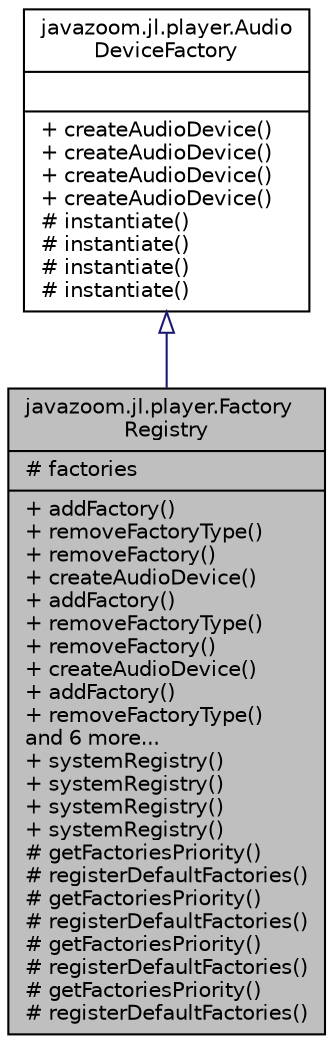 digraph "javazoom.jl.player.FactoryRegistry"
{
 // LATEX_PDF_SIZE
  edge [fontname="Helvetica",fontsize="10",labelfontname="Helvetica",labelfontsize="10"];
  node [fontname="Helvetica",fontsize="10",shape=record];
  Node1 [label="{javazoom.jl.player.Factory\lRegistry\n|# factories\l|+ addFactory()\l+ removeFactoryType()\l+ removeFactory()\l+ createAudioDevice()\l+ addFactory()\l+ removeFactoryType()\l+ removeFactory()\l+ createAudioDevice()\l+ addFactory()\l+ removeFactoryType()\land 6 more...\l+ systemRegistry()\l+ systemRegistry()\l+ systemRegistry()\l+ systemRegistry()\l# getFactoriesPriority()\l# registerDefaultFactories()\l# getFactoriesPriority()\l# registerDefaultFactories()\l# getFactoriesPriority()\l# registerDefaultFactories()\l# getFactoriesPriority()\l# registerDefaultFactories()\l}",height=0.2,width=0.4,color="black", fillcolor="grey75", style="filled", fontcolor="black",tooltip=" "];
  Node2 -> Node1 [dir="back",color="midnightblue",fontsize="10",style="solid",arrowtail="onormal"];
  Node2 [label="{javazoom.jl.player.Audio\lDeviceFactory\n||+ createAudioDevice()\l+ createAudioDevice()\l+ createAudioDevice()\l+ createAudioDevice()\l# instantiate()\l# instantiate()\l# instantiate()\l# instantiate()\l}",height=0.2,width=0.4,color="black", fillcolor="white", style="filled",URL="$classjavazoom_1_1jl_1_1player_1_1_audio_device_factory.html",tooltip=" "];
}
